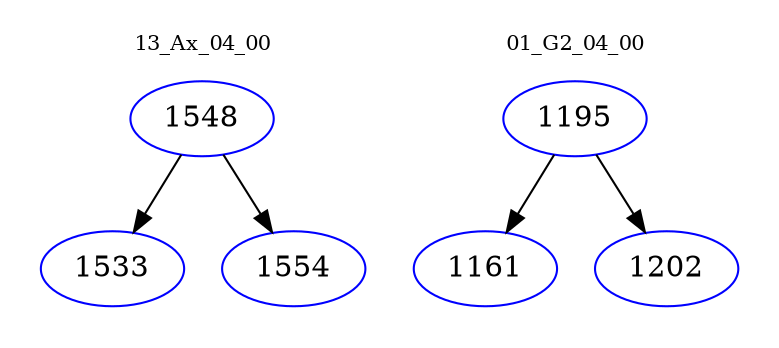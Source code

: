 digraph{
subgraph cluster_0 {
color = white
label = "13_Ax_04_00";
fontsize=10;
T0_1548 [label="1548", color="blue"]
T0_1548 -> T0_1533 [color="black"]
T0_1533 [label="1533", color="blue"]
T0_1548 -> T0_1554 [color="black"]
T0_1554 [label="1554", color="blue"]
}
subgraph cluster_1 {
color = white
label = "01_G2_04_00";
fontsize=10;
T1_1195 [label="1195", color="blue"]
T1_1195 -> T1_1161 [color="black"]
T1_1161 [label="1161", color="blue"]
T1_1195 -> T1_1202 [color="black"]
T1_1202 [label="1202", color="blue"]
}
}
